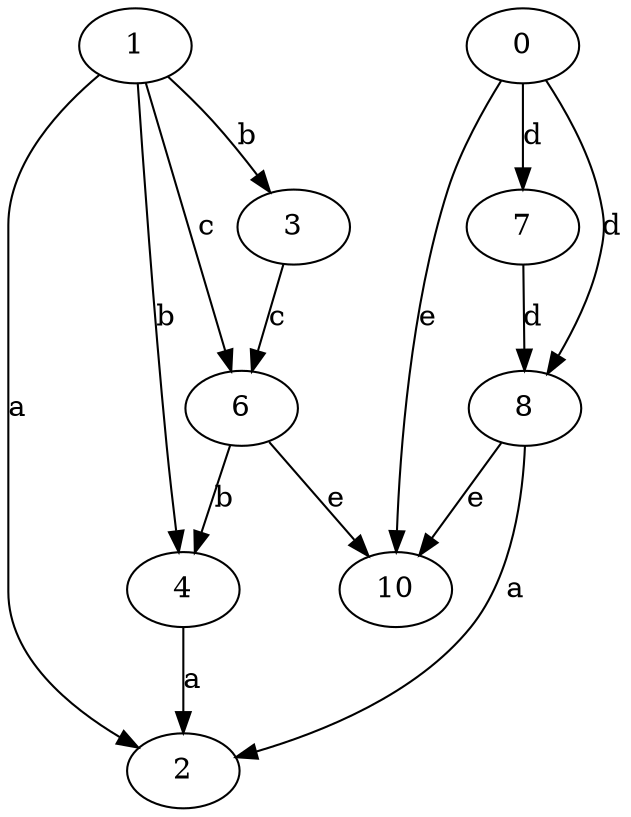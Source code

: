 strict digraph  {
1;
2;
3;
4;
6;
7;
8;
0;
10;
1 -> 2  [label=a];
1 -> 3  [label=b];
1 -> 4  [label=b];
1 -> 6  [label=c];
3 -> 6  [label=c];
4 -> 2  [label=a];
6 -> 4  [label=b];
6 -> 10  [label=e];
7 -> 8  [label=d];
8 -> 2  [label=a];
8 -> 10  [label=e];
0 -> 7  [label=d];
0 -> 8  [label=d];
0 -> 10  [label=e];
}
